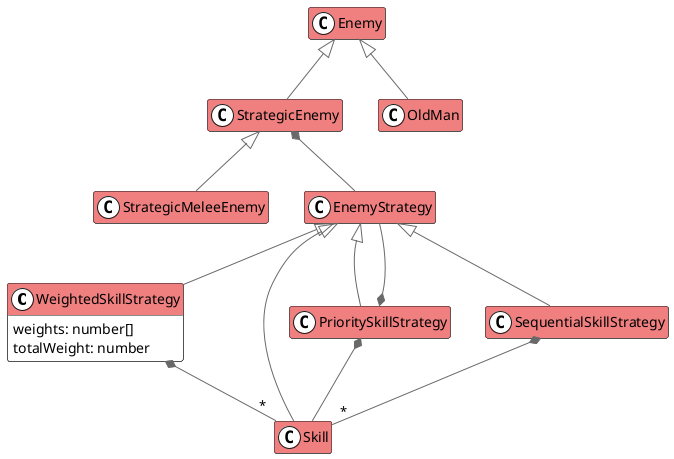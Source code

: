 @startuml

scale 1.0
hide empty methods
hide empty attributes
skinparam arrowColor #DimGray
<style>
spotClass { BackgroundColor white }
</style>
skinparam class {
  BackgroundColor White
  HeaderBackgroundColor LightCoral
}

class WeightedSkillStrategy {
  weights: number[]
  totalWeight: number
}

Enemy <|-- StrategicEnemy
Enemy <|-- OldMan
StrategicEnemy <|-- StrategicMeleeEnemy
StrategicEnemy *-- EnemyStrategy
EnemyStrategy <|-- Skill
EnemyStrategy <|-- PrioritySkillStrategy
EnemyStrategy <|-- SequentialSkillStrategy
EnemyStrategy <|-- WeightedSkillStrategy
PrioritySkillStrategy *-- Skill
PrioritySkillStrategy *-- EnemyStrategy
WeightedSkillStrategy *-- "*" Skill
SequentialSkillStrategy *-- "*" Skill

@enduml
